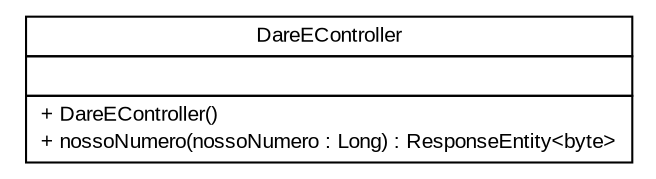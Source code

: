 #!/usr/local/bin/dot
#
# Class diagram 
# Generated by UMLGraph version R5_6 (http://www.umlgraph.org/)
#

digraph G {
	edge [fontname="arial",fontsize=10,labelfontname="arial",labelfontsize=10];
	node [fontname="arial",fontsize=10,shape=plaintext];
	nodesep=0.25;
	ranksep=0.5;
	// br.gov.to.sefaz.arr.parametros.controller.rest.DareEController
	c207002 [label=<<table title="br.gov.to.sefaz.arr.parametros.controller.rest.DareEController" border="0" cellborder="1" cellspacing="0" cellpadding="2" port="p" href="./DareEController.html">
		<tr><td><table border="0" cellspacing="0" cellpadding="1">
<tr><td align="center" balign="center"> DareEController </td></tr>
		</table></td></tr>
		<tr><td><table border="0" cellspacing="0" cellpadding="1">
<tr><td align="left" balign="left">  </td></tr>
		</table></td></tr>
		<tr><td><table border="0" cellspacing="0" cellpadding="1">
<tr><td align="left" balign="left"> + DareEController() </td></tr>
<tr><td align="left" balign="left"> + nossoNumero(nossoNumero : Long) : ResponseEntity&lt;byte&gt; </td></tr>
		</table></td></tr>
		</table>>, URL="./DareEController.html", fontname="arial", fontcolor="black", fontsize=10.0];
}

